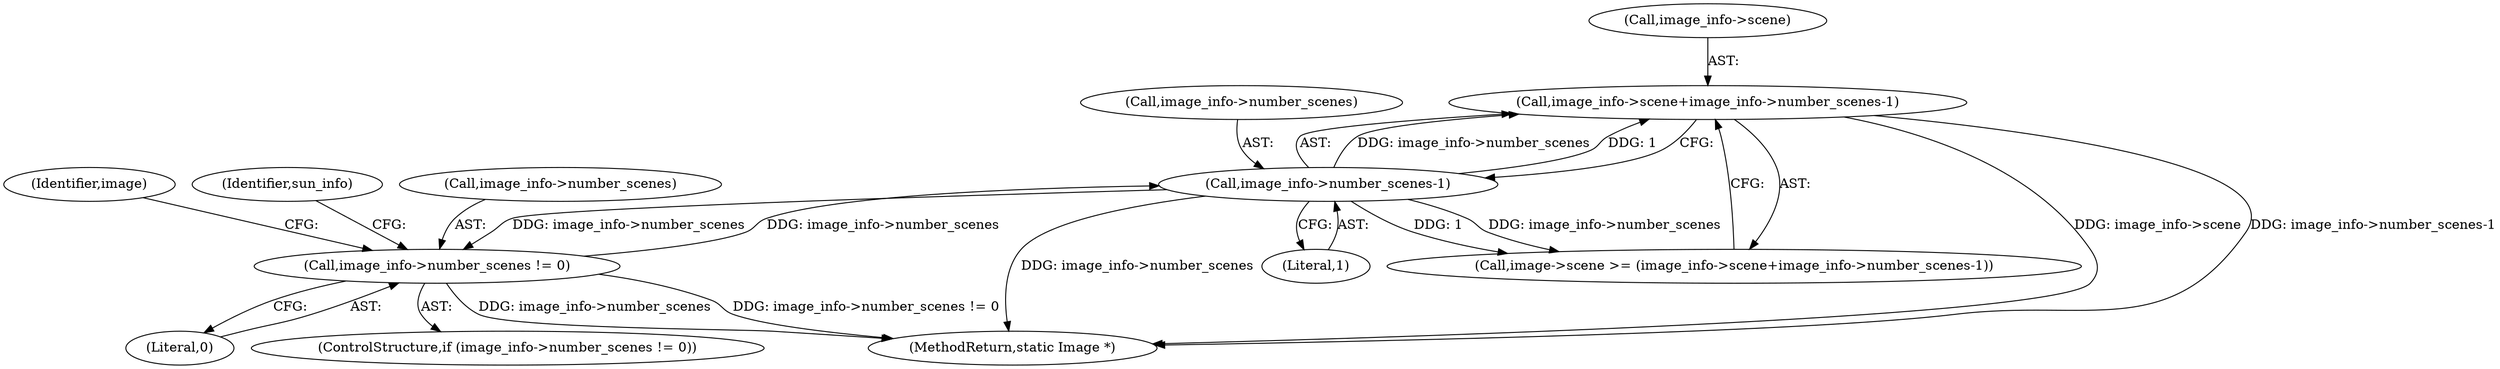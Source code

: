 digraph "0_ImageMagick_78f82d9d1c2944725a279acd573a22168dc6e22a@pointer" {
"1001660" [label="(Call,image_info->scene+image_info->number_scenes-1)"];
"1001664" [label="(Call,image_info->number_scenes-1)"];
"1001650" [label="(Call,image_info->number_scenes != 0)"];
"1001654" [label="(Literal,0)"];
"1001668" [label="(Literal,1)"];
"1001661" [label="(Call,image_info->scene)"];
"1001649" [label="(ControlStructure,if (image_info->number_scenes != 0))"];
"1001658" [label="(Identifier,image)"];
"1001664" [label="(Call,image_info->number_scenes-1)"];
"1001650" [label="(Call,image_info->number_scenes != 0)"];
"1001672" [label="(Identifier,sun_info)"];
"1001656" [label="(Call,image->scene >= (image_info->scene+image_info->number_scenes-1))"];
"1001733" [label="(MethodReturn,static Image *)"];
"1001660" [label="(Call,image_info->scene+image_info->number_scenes-1)"];
"1001665" [label="(Call,image_info->number_scenes)"];
"1001651" [label="(Call,image_info->number_scenes)"];
"1001660" -> "1001656"  [label="AST: "];
"1001660" -> "1001664"  [label="CFG: "];
"1001661" -> "1001660"  [label="AST: "];
"1001664" -> "1001660"  [label="AST: "];
"1001656" -> "1001660"  [label="CFG: "];
"1001660" -> "1001733"  [label="DDG: image_info->scene"];
"1001660" -> "1001733"  [label="DDG: image_info->number_scenes-1"];
"1001664" -> "1001660"  [label="DDG: image_info->number_scenes"];
"1001664" -> "1001660"  [label="DDG: 1"];
"1001664" -> "1001668"  [label="CFG: "];
"1001665" -> "1001664"  [label="AST: "];
"1001668" -> "1001664"  [label="AST: "];
"1001664" -> "1001733"  [label="DDG: image_info->number_scenes"];
"1001664" -> "1001650"  [label="DDG: image_info->number_scenes"];
"1001664" -> "1001656"  [label="DDG: image_info->number_scenes"];
"1001664" -> "1001656"  [label="DDG: 1"];
"1001650" -> "1001664"  [label="DDG: image_info->number_scenes"];
"1001650" -> "1001649"  [label="AST: "];
"1001650" -> "1001654"  [label="CFG: "];
"1001651" -> "1001650"  [label="AST: "];
"1001654" -> "1001650"  [label="AST: "];
"1001658" -> "1001650"  [label="CFG: "];
"1001672" -> "1001650"  [label="CFG: "];
"1001650" -> "1001733"  [label="DDG: image_info->number_scenes"];
"1001650" -> "1001733"  [label="DDG: image_info->number_scenes != 0"];
}
